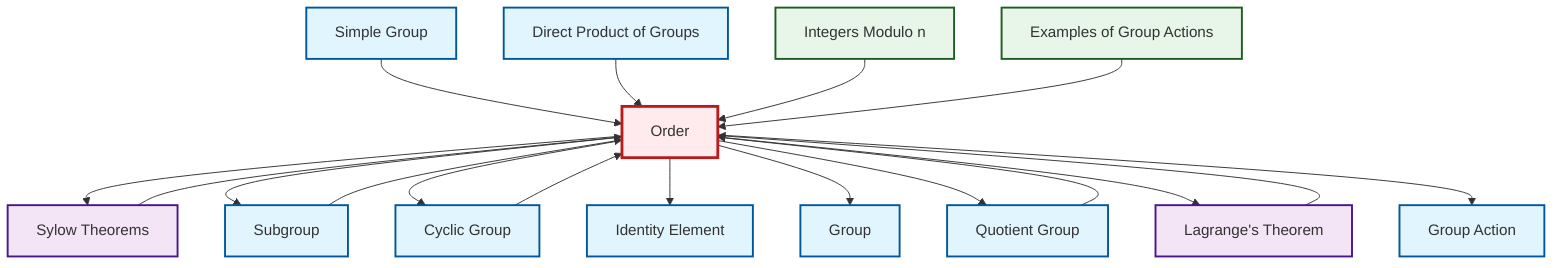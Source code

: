 graph TD
    classDef definition fill:#e1f5fe,stroke:#01579b,stroke-width:2px
    classDef theorem fill:#f3e5f5,stroke:#4a148c,stroke-width:2px
    classDef axiom fill:#fff3e0,stroke:#e65100,stroke-width:2px
    classDef example fill:#e8f5e9,stroke:#1b5e20,stroke-width:2px
    classDef current fill:#ffebee,stroke:#b71c1c,stroke-width:3px
    def-order["Order"]:::definition
    def-group["Group"]:::definition
    ex-group-action-examples["Examples of Group Actions"]:::example
    ex-quotient-integers-mod-n["Integers Modulo n"]:::example
    def-direct-product["Direct Product of Groups"]:::definition
    def-quotient-group["Quotient Group"]:::definition
    def-subgroup["Subgroup"]:::definition
    thm-sylow["Sylow Theorems"]:::theorem
    def-simple-group["Simple Group"]:::definition
    def-group-action["Group Action"]:::definition
    def-cyclic-group["Cyclic Group"]:::definition
    def-identity-element["Identity Element"]:::definition
    thm-lagrange["Lagrange's Theorem"]:::theorem
    def-simple-group --> def-order
    def-direct-product --> def-order
    def-order --> thm-sylow
    ex-quotient-integers-mod-n --> def-order
    def-cyclic-group --> def-order
    thm-lagrange --> def-order
    def-order --> def-subgroup
    thm-sylow --> def-order
    def-order --> def-cyclic-group
    def-order --> def-identity-element
    def-order --> def-group
    def-order --> def-quotient-group
    ex-group-action-examples --> def-order
    def-subgroup --> def-order
    def-quotient-group --> def-order
    def-order --> thm-lagrange
    def-order --> def-group-action
    class def-order current